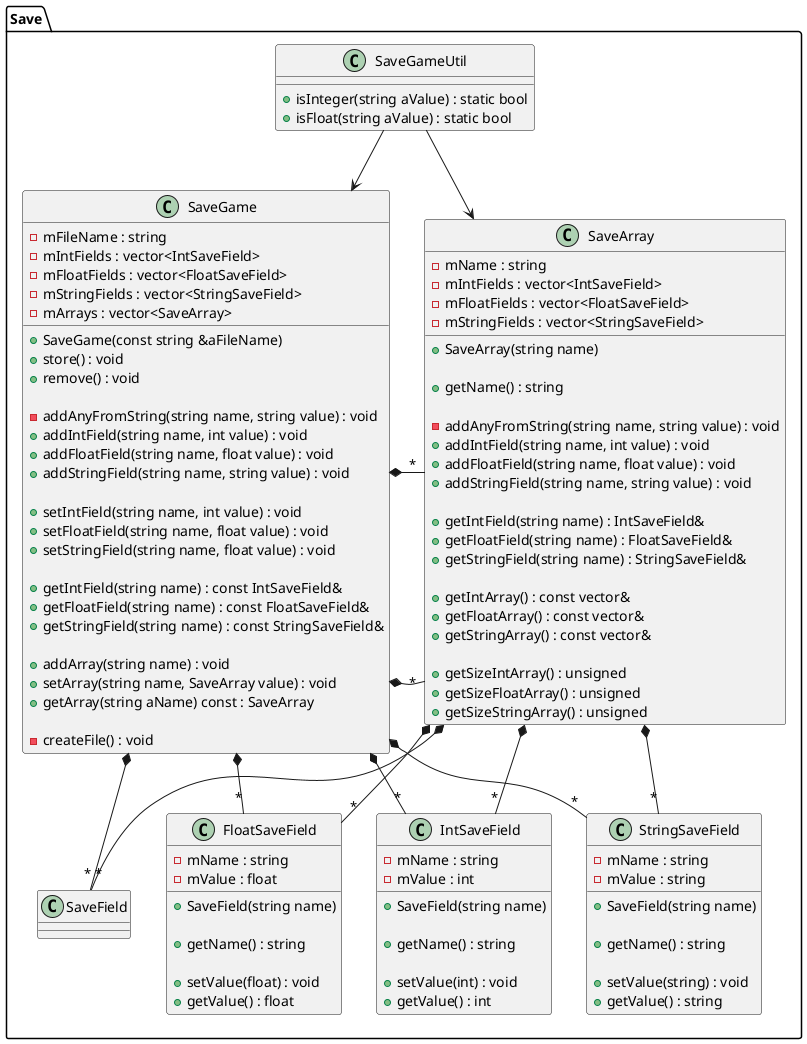 @startuml savePackageClassDiagram

package Save{
class SaveGame {
-mFileName : string
    - mIntFields : vector<IntSaveField>
    - mFloatFields : vector<FloatSaveField>
    - mStringFields : vector<StringSaveField>
    - mArrays : vector<SaveArray>
    + SaveGame(const string &aFileName)
    + store() : void
    + remove() : void

    - addAnyFromString(string name, string value) : void
    + addIntField(string name, int value) : void
    + addFloatField(string name, float value) : void
    + addStringField(string name, string value) : void

    + setIntField(string name, int value) : void
    + setFloatField(string name, float value) : void
    + setStringField(string name, float value) : void

    + getIntField(string name) : const IntSaveField&
    + getFloatField(string name) : const FloatSaveField&
    + getStringField(string name) : const StringSaveField&

    + addArray(string name) : void
    + setArray(string name, SaveArray value) : void
    + getArray(string aName) const : SaveArray

    - createFile() : void
}

class SaveArray {
    - mName : string
    - mIntFields : vector<IntSaveField>
    - mFloatFields : vector<FloatSaveField>
    - mStringFields : vector<StringSaveField>
    + SaveArray(string name)

    + getName() : string

    - addAnyFromString(string name, string value) : void
    + addIntField(string name, int value) : void
    + addFloatField(string name, float value) : void
    + addStringField(string name, string value) : void

    + getIntField(string name) : IntSaveField&
    + getFloatField(string name) : FloatSaveField&
    + getStringField(string name) : StringSaveField&

    + getIntArray() : const vector&
    + getFloatArray() : const vector&
    + getStringArray() : const vector&

    + getSizeIntArray() : unsigned
    + getSizeFloatArray() : unsigned
    + getSizeStringArray() : unsigned
}



class SaveGameUtil {
  + isInteger(string aValue) : static bool
  + isFloat(string aValue) : static bool
}

together {
class IntSaveField {
  - mName : string
  - mValue : int

  + SaveField(string name)

  + getName() : string

  + setValue(int) : void
  + getValue() : int
}

class FloatSaveField {
  - mName : string
  - mValue : float

  + SaveField(string name)

  + getName() : string

  + setValue(float) : void
  + getValue() : float
}

class StringSaveField {
  - mName : string
  - mValue : string

  + SaveField(string name)

  + getName() : string

  + setValue(string) : void
  + getValue() : string
}
}

SaveGame *-- "*" SaveField
SaveGame *-- "*" SaveArray
SaveArray *-- "*" SaveField

SaveGame <-left- SaveGameUtil
SaveGame *--"*" SaveArray
SaveGame -[hidden]> SaveArray
SaveGame *--"*" IntSaveField
SaveGame *--"*" FloatSaveField
SaveGame *--"*" StringSaveField

SaveArray <-up- SaveGameUtil
SaveArray *--"*" IntSaveField
SaveArray *--"*" FloatSaveField
SaveArray *--"*" StringSaveField
}
@enduml